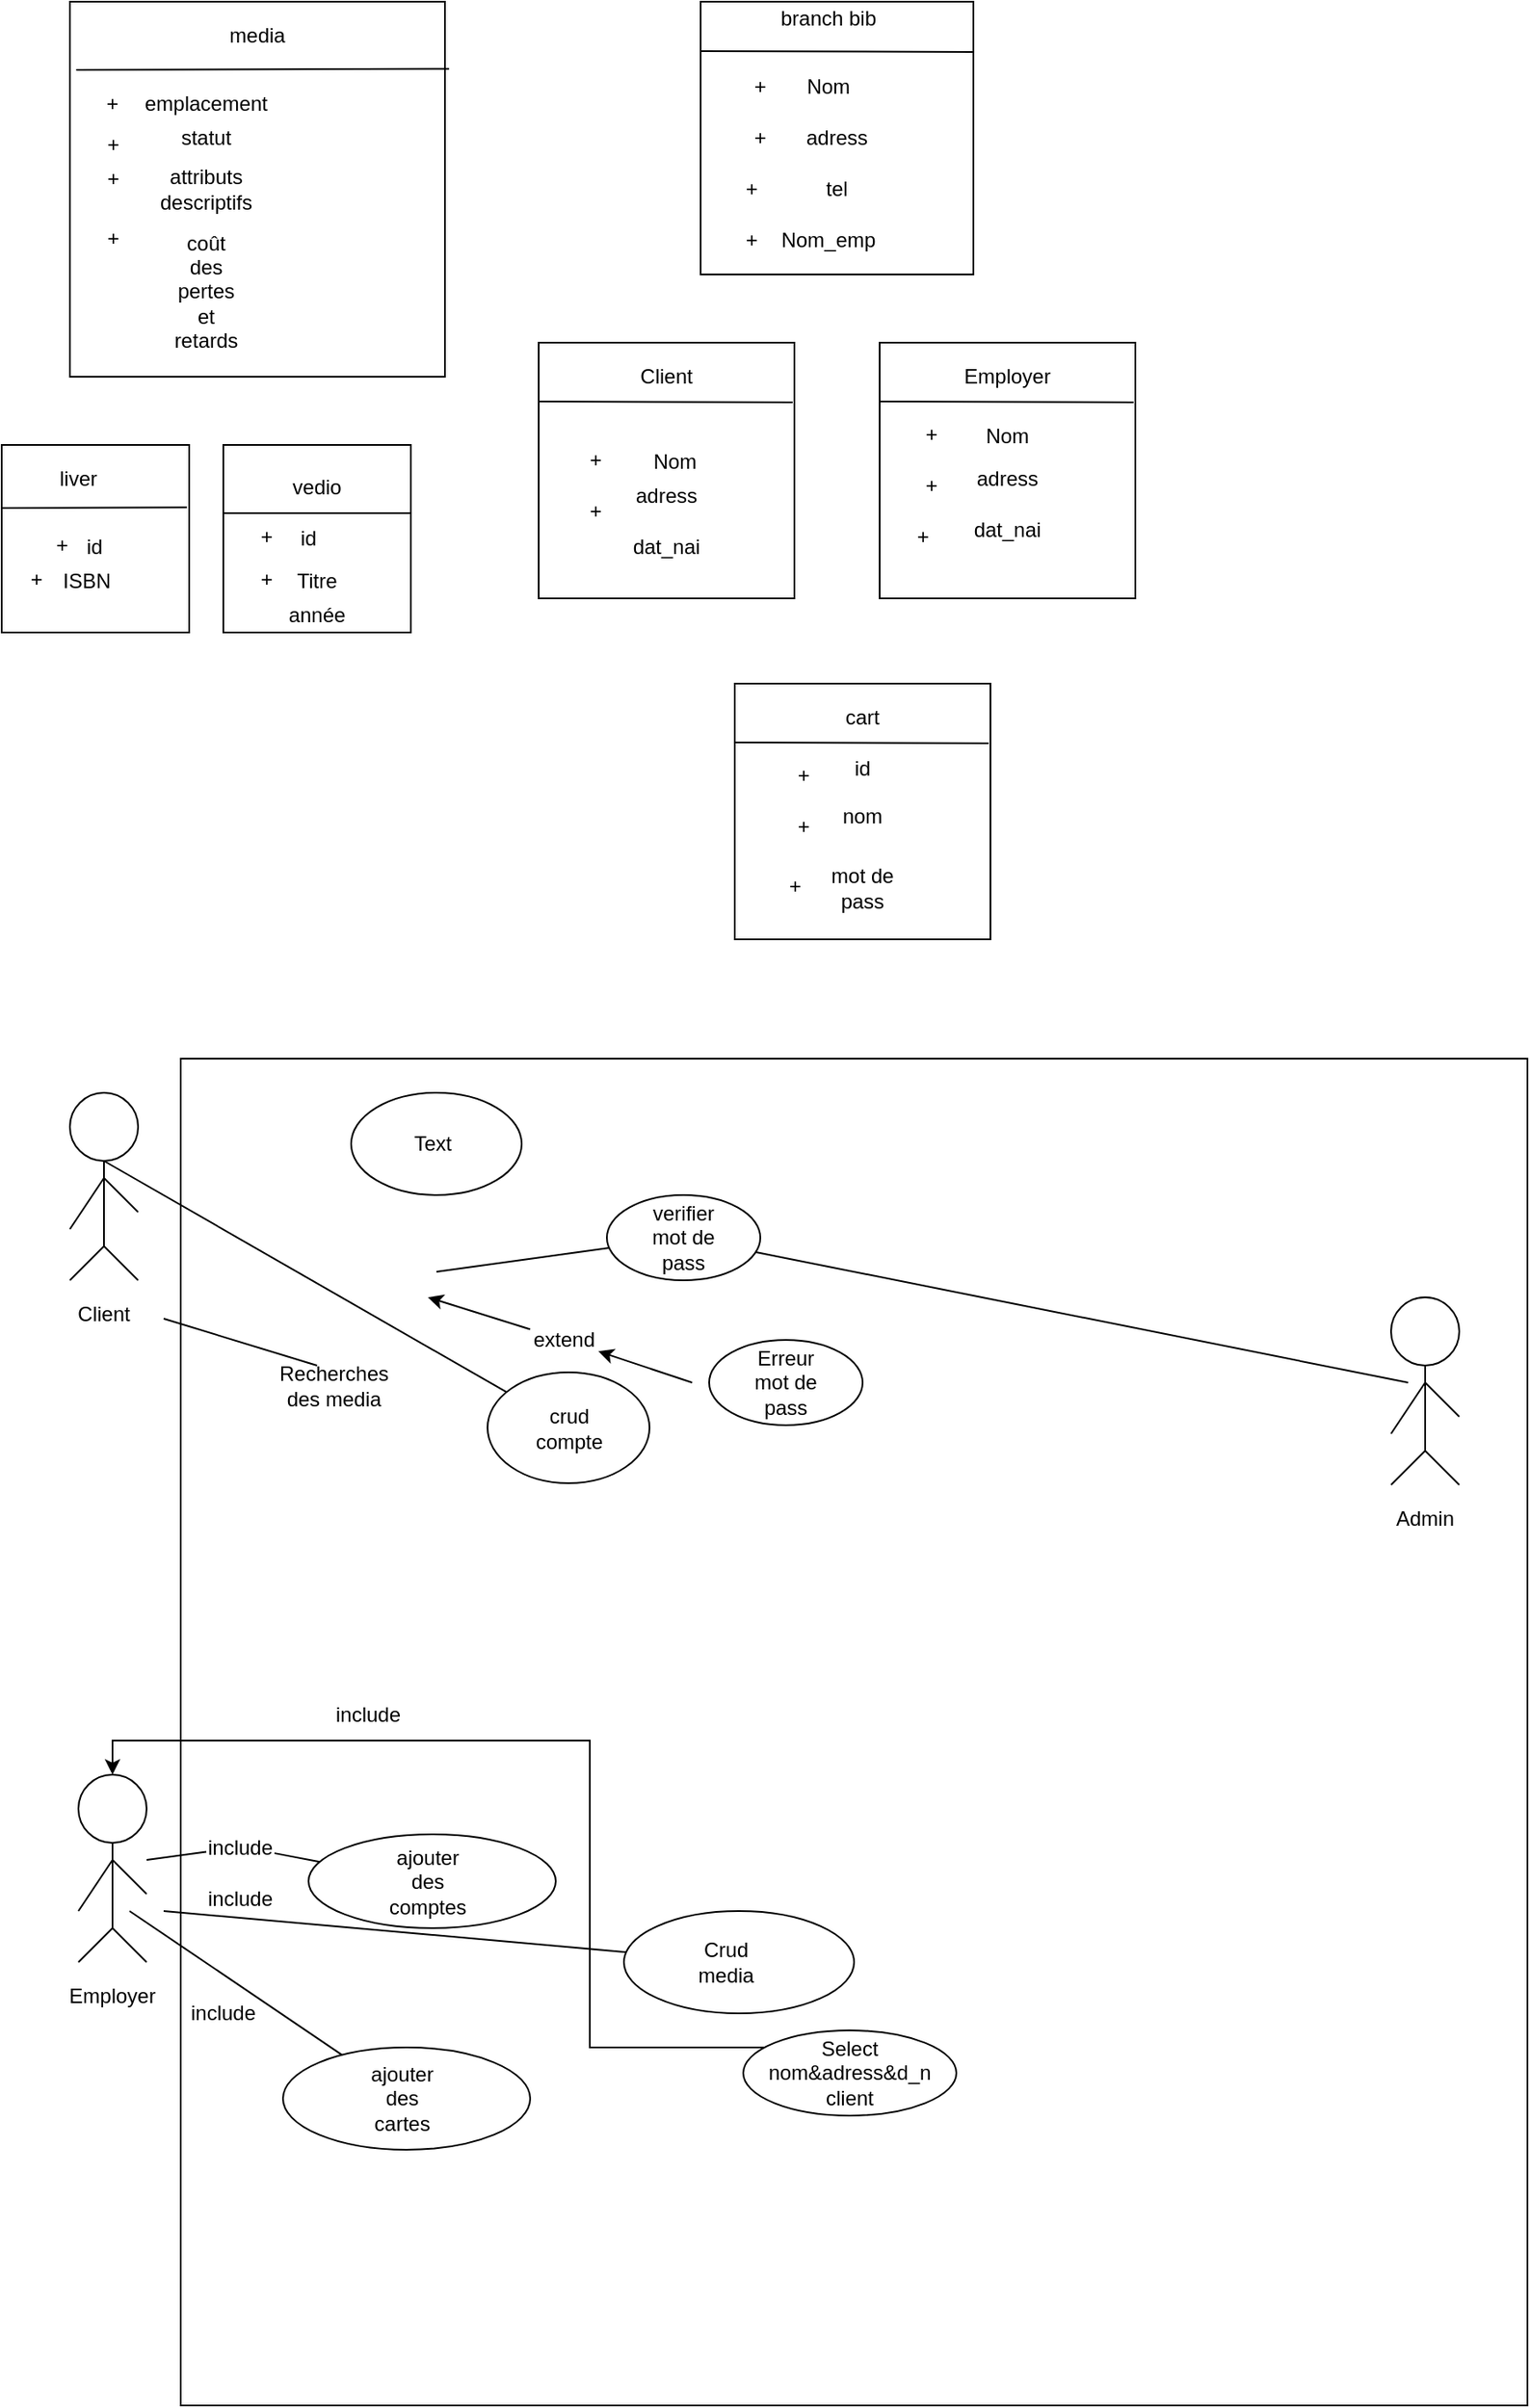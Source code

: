 <mxfile version="12.2.4" pages="1"><diagram id="EFS3g_Ktm_0VNPzWv7WB" name="Page-1"><mxGraphModel dx="720" dy="397" grid="1" gridSize="10" guides="1" tooltips="1" connect="1" arrows="1" fold="1" page="1" pageScale="1" pageWidth="850" pageHeight="1100" math="0" shadow="0"><root><mxCell id="0"/><mxCell id="1" parent="0"/><mxCell id="3" value="" style="whiteSpace=wrap;html=1;aspect=fixed;" parent="1" vertex="1"><mxGeometry x="55" y="20" width="220" height="220" as="geometry"/></mxCell><mxCell id="4" value="" style="endArrow=none;html=1;entryX=1.011;entryY=0.179;entryDx=0;entryDy=0;entryPerimeter=0;exitX=0.017;exitY=0.182;exitDx=0;exitDy=0;exitPerimeter=0;" parent="1" source="3" target="3" edge="1"><mxGeometry width="50" height="50" relative="1" as="geometry"><mxPoint x="55" y="50" as="sourcePoint"/><mxPoint x="215" y="50" as="targetPoint"/></mxGeometry></mxCell><mxCell id="5" value="media" style="text;html=1;strokeColor=none;fillColor=none;align=center;verticalAlign=middle;whiteSpace=wrap;rounded=0;" parent="1" vertex="1"><mxGeometry x="145" y="30" width="40" height="20" as="geometry"/></mxCell><mxCell id="6" value="emplacement" style="text;html=1;strokeColor=none;fillColor=none;align=center;verticalAlign=middle;whiteSpace=wrap;rounded=0;" parent="1" vertex="1"><mxGeometry x="115" y="70" width="40" height="20" as="geometry"/></mxCell><mxCell id="7" value="statut" style="text;html=1;strokeColor=none;fillColor=none;align=center;verticalAlign=middle;whiteSpace=wrap;rounded=0;" parent="1" vertex="1"><mxGeometry x="115" y="90" width="40" height="20" as="geometry"/></mxCell><mxCell id="8" value="" style="whiteSpace=wrap;html=1;aspect=fixed;" parent="1" vertex="1"><mxGeometry x="425" y="20" width="160" height="160" as="geometry"/></mxCell><mxCell id="9" value="" style="endArrow=none;html=1;entryX=1;entryY=0.184;entryDx=0;entryDy=0;entryPerimeter=0;" parent="1" target="8" edge="1"><mxGeometry width="50" height="50" relative="1" as="geometry"><mxPoint x="425" y="49" as="sourcePoint"/><mxPoint x="425" y="49.5" as="targetPoint"/></mxGeometry></mxCell><mxCell id="10" value="branch bib" style="text;html=1;strokeColor=none;fillColor=none;align=center;verticalAlign=middle;whiteSpace=wrap;rounded=0;" parent="1" vertex="1"><mxGeometry x="465" y="20" width="70" height="20" as="geometry"/></mxCell><mxCell id="13" value="Nom" style="text;html=1;strokeColor=none;fillColor=none;align=center;verticalAlign=middle;whiteSpace=wrap;rounded=0;" parent="1" vertex="1"><mxGeometry x="480" y="60" width="40" height="20" as="geometry"/></mxCell><mxCell id="14" value="adress" style="text;html=1;strokeColor=none;fillColor=none;align=center;verticalAlign=middle;whiteSpace=wrap;rounded=0;" parent="1" vertex="1"><mxGeometry x="485" y="90" width="40" height="20" as="geometry"/></mxCell><mxCell id="15" value="tel" style="text;html=1;strokeColor=none;fillColor=none;align=center;verticalAlign=middle;whiteSpace=wrap;rounded=0;" parent="1" vertex="1"><mxGeometry x="485" y="120" width="40" height="20" as="geometry"/></mxCell><mxCell id="16" value="Nom_emp" style="text;html=1;strokeColor=none;fillColor=none;align=center;verticalAlign=middle;whiteSpace=wrap;rounded=0;" parent="1" vertex="1"><mxGeometry x="480" y="150" width="40" height="20" as="geometry"/></mxCell><mxCell id="20" value="" style="whiteSpace=wrap;html=1;aspect=fixed;" parent="1" vertex="1"><mxGeometry x="15" y="280" width="110" height="110" as="geometry"/></mxCell><mxCell id="21" value="" style="endArrow=none;html=1;entryX=0.988;entryY=0.333;entryDx=0;entryDy=0;entryPerimeter=0;" parent="1" target="20" edge="1"><mxGeometry width="50" height="50" relative="1" as="geometry"><mxPoint x="15" y="317" as="sourcePoint"/><mxPoint x="155" y="320" as="targetPoint"/></mxGeometry></mxCell><mxCell id="22" value="" style="whiteSpace=wrap;html=1;aspect=fixed;" parent="1" vertex="1"><mxGeometry x="145" y="280" width="110" height="110" as="geometry"/></mxCell><mxCell id="23" value="" style="endArrow=none;html=1;exitX=0;exitY=0.364;exitDx=0;exitDy=0;exitPerimeter=0;" parent="1" source="22" edge="1"><mxGeometry width="50" height="50" relative="1" as="geometry"><mxPoint x="155" y="320" as="sourcePoint"/><mxPoint x="255" y="320" as="targetPoint"/></mxGeometry></mxCell><mxCell id="24" value="liver" style="text;html=1;strokeColor=none;fillColor=none;align=center;verticalAlign=middle;whiteSpace=wrap;rounded=0;" parent="1" vertex="1"><mxGeometry x="40" y="290" width="40" height="20" as="geometry"/></mxCell><mxCell id="25" value="vedio" style="text;html=1;strokeColor=none;fillColor=none;align=center;verticalAlign=middle;whiteSpace=wrap;rounded=0;" parent="1" vertex="1"><mxGeometry x="180" y="295" width="40" height="20" as="geometry"/></mxCell><mxCell id="27" value="id" style="text;html=1;strokeColor=none;fillColor=none;align=center;verticalAlign=middle;whiteSpace=wrap;rounded=0;" parent="1" vertex="1"><mxGeometry x="175" y="325" width="40" height="20" as="geometry"/></mxCell><mxCell id="28" value="Titre" style="text;html=1;strokeColor=none;fillColor=none;align=center;verticalAlign=middle;whiteSpace=wrap;rounded=0;" parent="1" vertex="1"><mxGeometry x="180" y="350" width="40" height="20" as="geometry"/></mxCell><mxCell id="30" value="année" style="text;html=1;strokeColor=none;fillColor=none;align=center;verticalAlign=middle;whiteSpace=wrap;rounded=0;" parent="1" vertex="1"><mxGeometry x="180" y="370" width="40" height="20" as="geometry"/></mxCell><mxCell id="31" value="" style="whiteSpace=wrap;html=1;aspect=fixed;" parent="1" vertex="1"><mxGeometry x="330" y="220" width="150" height="150" as="geometry"/></mxCell><mxCell id="34" value="" style="endArrow=none;html=1;" parent="1" edge="1"><mxGeometry width="50" height="50" relative="1" as="geometry"><mxPoint x="330" y="254.5" as="sourcePoint"/><mxPoint x="479" y="255" as="targetPoint"/></mxGeometry></mxCell><mxCell id="37" value="Client" style="text;html=1;strokeColor=none;fillColor=none;align=center;verticalAlign=middle;whiteSpace=wrap;rounded=0;" parent="1" vertex="1"><mxGeometry x="385" y="230" width="40" height="20" as="geometry"/></mxCell><mxCell id="38" value="" style="whiteSpace=wrap;html=1;aspect=fixed;" parent="1" vertex="1"><mxGeometry x="530" y="220" width="150" height="150" as="geometry"/></mxCell><mxCell id="39" value="" style="endArrow=none;html=1;" parent="1" edge="1"><mxGeometry width="50" height="50" relative="1" as="geometry"><mxPoint x="530" y="254.5" as="sourcePoint"/><mxPoint x="679" y="255" as="targetPoint"/></mxGeometry></mxCell><mxCell id="40" value="Employer" style="text;html=1;strokeColor=none;fillColor=none;align=center;verticalAlign=middle;whiteSpace=wrap;rounded=0;" parent="1" vertex="1"><mxGeometry x="585" y="230" width="40" height="20" as="geometry"/></mxCell><mxCell id="41" value="" style="whiteSpace=wrap;html=1;aspect=fixed;" parent="1" vertex="1"><mxGeometry x="445" y="420" width="150" height="150" as="geometry"/></mxCell><mxCell id="42" value="" style="endArrow=none;html=1;" parent="1" edge="1"><mxGeometry width="50" height="50" relative="1" as="geometry"><mxPoint x="445" y="454.5" as="sourcePoint"/><mxPoint x="594" y="455" as="targetPoint"/></mxGeometry></mxCell><mxCell id="43" value="cart" style="text;html=1;strokeColor=none;fillColor=none;align=center;verticalAlign=middle;whiteSpace=wrap;rounded=0;" parent="1" vertex="1"><mxGeometry x="500" y="430" width="40" height="20" as="geometry"/></mxCell><mxCell id="44" value="Nom" style="text;html=1;strokeColor=none;fillColor=none;align=center;verticalAlign=middle;whiteSpace=wrap;rounded=0;" parent="1" vertex="1"><mxGeometry x="585" y="265" width="40" height="20" as="geometry"/></mxCell><mxCell id="45" value="adress" style="text;html=1;strokeColor=none;fillColor=none;align=center;verticalAlign=middle;whiteSpace=wrap;rounded=0;" parent="1" vertex="1"><mxGeometry x="385" y="300" width="40" height="20" as="geometry"/></mxCell><mxCell id="46" value="dat_nai" style="text;html=1;strokeColor=none;fillColor=none;align=center;verticalAlign=middle;whiteSpace=wrap;rounded=0;" parent="1" vertex="1"><mxGeometry x="385" y="330" width="40" height="20" as="geometry"/></mxCell><mxCell id="47" value="Nom" style="text;html=1;strokeColor=none;fillColor=none;align=center;verticalAlign=middle;whiteSpace=wrap;rounded=0;" parent="1" vertex="1"><mxGeometry x="390" y="280" width="40" height="20" as="geometry"/></mxCell><mxCell id="48" value="adress" style="text;html=1;strokeColor=none;fillColor=none;align=center;verticalAlign=middle;whiteSpace=wrap;rounded=0;" parent="1" vertex="1"><mxGeometry x="585" y="290" width="40" height="20" as="geometry"/></mxCell><mxCell id="49" value="dat_nai" style="text;html=1;strokeColor=none;fillColor=none;align=center;verticalAlign=middle;whiteSpace=wrap;rounded=0;" parent="1" vertex="1"><mxGeometry x="585" y="320" width="40" height="20" as="geometry"/></mxCell><mxCell id="51" value="id" style="text;html=1;strokeColor=none;fillColor=none;align=center;verticalAlign=middle;whiteSpace=wrap;rounded=0;" parent="1" vertex="1"><mxGeometry x="500" y="460" width="40" height="20" as="geometry"/></mxCell><mxCell id="52" value="nom" style="text;html=1;strokeColor=none;fillColor=none;align=center;verticalAlign=middle;whiteSpace=wrap;rounded=0;" parent="1" vertex="1"><mxGeometry x="500" y="485" width="40" height="25" as="geometry"/></mxCell><mxCell id="53" value="mot de pass" style="text;html=1;strokeColor=none;fillColor=none;align=center;verticalAlign=middle;whiteSpace=wrap;rounded=0;" parent="1" vertex="1"><mxGeometry x="500" y="530" width="40" height="20" as="geometry"/></mxCell><mxCell id="54" value="" style="ellipse;whiteSpace=wrap;html=1;aspect=fixed;" parent="1" vertex="1"><mxGeometry x="55" y="660" width="40" height="40" as="geometry"/></mxCell><mxCell id="55" value="" style="endArrow=none;html=1;entryX=0.5;entryY=1;entryDx=0;entryDy=0;" parent="1" target="54" edge="1"><mxGeometry width="50" height="50" relative="1" as="geometry"><mxPoint x="75" y="750" as="sourcePoint"/><mxPoint x="25" y="720" as="targetPoint"/></mxGeometry></mxCell><mxCell id="56" value="" style="endArrow=none;html=1;" parent="1" edge="1"><mxGeometry width="50" height="50" relative="1" as="geometry"><mxPoint x="55" y="740" as="sourcePoint"/><mxPoint x="75" y="710" as="targetPoint"/></mxGeometry></mxCell><mxCell id="57" value="" style="endArrow=none;html=1;" parent="1" edge="1"><mxGeometry width="50" height="50" relative="1" as="geometry"><mxPoint x="95" y="730" as="sourcePoint"/><mxPoint x="75" y="710" as="targetPoint"/><Array as="points"/></mxGeometry></mxCell><mxCell id="58" value="" style="endArrow=none;html=1;" parent="1" edge="1"><mxGeometry width="50" height="50" relative="1" as="geometry"><mxPoint x="95" y="770" as="sourcePoint"/><mxPoint x="75" y="750" as="targetPoint"/></mxGeometry></mxCell><mxCell id="59" value="" style="endArrow=none;html=1;" parent="1" edge="1"><mxGeometry width="50" height="50" relative="1" as="geometry"><mxPoint x="55" y="770" as="sourcePoint"/><mxPoint x="75" y="750" as="targetPoint"/></mxGeometry></mxCell><mxCell id="60" value="Client" style="text;html=1;strokeColor=none;fillColor=none;align=center;verticalAlign=middle;whiteSpace=wrap;rounded=0;" parent="1" vertex="1"><mxGeometry x="55" y="780" width="40" height="20" as="geometry"/></mxCell><mxCell id="61" value="" style="whiteSpace=wrap;html=1;aspect=fixed;" parent="1" vertex="1"><mxGeometry x="120" y="640" width="790" height="790" as="geometry"/></mxCell><mxCell id="70" value="" style="ellipse;whiteSpace=wrap;html=1;aspect=fixed;" parent="1" vertex="1"><mxGeometry x="60" y="1060" width="40" height="40" as="geometry"/></mxCell><mxCell id="71" value="" style="endArrow=none;html=1;entryX=0.5;entryY=1;entryDx=0;entryDy=0;" parent="1" target="70" edge="1"><mxGeometry width="50" height="50" relative="1" as="geometry"><mxPoint x="80" y="1150" as="sourcePoint"/><mxPoint x="30" y="1120" as="targetPoint"/></mxGeometry></mxCell><mxCell id="72" value="" style="endArrow=none;html=1;" parent="1" edge="1"><mxGeometry width="50" height="50" relative="1" as="geometry"><mxPoint x="60" y="1140" as="sourcePoint"/><mxPoint x="80" y="1110" as="targetPoint"/></mxGeometry></mxCell><mxCell id="73" value="" style="endArrow=none;html=1;" parent="1" edge="1"><mxGeometry width="50" height="50" relative="1" as="geometry"><mxPoint x="100" y="1130" as="sourcePoint"/><mxPoint x="80" y="1110" as="targetPoint"/><Array as="points"/></mxGeometry></mxCell><mxCell id="74" value="" style="endArrow=none;html=1;" parent="1" edge="1"><mxGeometry width="50" height="50" relative="1" as="geometry"><mxPoint x="100" y="1170" as="sourcePoint"/><mxPoint x="80" y="1150" as="targetPoint"/></mxGeometry></mxCell><mxCell id="75" value="" style="endArrow=none;html=1;" parent="1" edge="1"><mxGeometry width="50" height="50" relative="1" as="geometry"><mxPoint x="60" y="1170" as="sourcePoint"/><mxPoint x="80" y="1150" as="targetPoint"/></mxGeometry></mxCell><mxCell id="76" value="Employer" style="text;html=1;strokeColor=none;fillColor=none;align=center;verticalAlign=middle;whiteSpace=wrap;rounded=0;" parent="1" vertex="1"><mxGeometry x="60" y="1180" width="40" height="20" as="geometry"/></mxCell><mxCell id="154" value="" style="edgeStyle=none;rounded=0;orthogonalLoop=1;jettySize=auto;html=1;endArrow=none;endFill=0;" parent="1" source="97" edge="1"><mxGeometry relative="1" as="geometry"><mxPoint x="840" y="830" as="targetPoint"/></mxGeometry></mxCell><mxCell id="160" value="" style="edgeStyle=none;rounded=0;orthogonalLoop=1;jettySize=auto;html=1;endArrow=none;endFill=0;entryX=1;entryY=0.25;entryDx=0;entryDy=0;" parent="1" source="97" edge="1"><mxGeometry relative="1" as="geometry"><mxPoint x="270" y="765" as="targetPoint"/></mxGeometry></mxCell><mxCell id="97" value="" style="ellipse;whiteSpace=wrap;html=1;" parent="1" vertex="1"><mxGeometry x="370" y="720" width="90" height="50" as="geometry"/></mxCell><mxCell id="98" value="verifier mot de pass" style="text;html=1;strokeColor=none;fillColor=none;align=center;verticalAlign=middle;whiteSpace=wrap;rounded=0;" parent="1" vertex="1"><mxGeometry x="395" y="735" width="40" height="20" as="geometry"/></mxCell><mxCell id="106" value="" style="endArrow=none;html=1;" parent="1" edge="1"><mxGeometry width="50" height="50" relative="1" as="geometry"><mxPoint x="110" y="792.5" as="sourcePoint"/><mxPoint x="200" y="820" as="targetPoint"/></mxGeometry></mxCell><mxCell id="109" value="" style="ellipse;whiteSpace=wrap;html=1;" parent="1" vertex="1"><mxGeometry x="430" y="805" width="90" height="50" as="geometry"/></mxCell><mxCell id="110" value="ISBN" style="text;html=1;strokeColor=none;fillColor=none;align=center;verticalAlign=middle;whiteSpace=wrap;rounded=0;" parent="1" vertex="1"><mxGeometry x="45" y="350" width="40" height="20" as="geometry"/></mxCell><mxCell id="116" value="Recherches des media" style="text;html=1;strokeColor=none;fillColor=none;align=center;verticalAlign=middle;whiteSpace=wrap;rounded=0;" parent="1" vertex="1"><mxGeometry x="190" y="824" width="40" height="16" as="geometry"/></mxCell><mxCell id="142" style="edgeStyle=none;rounded=0;orthogonalLoop=1;jettySize=auto;html=1;entryX=0.5;entryY=1;entryDx=0;entryDy=0;endArrow=none;endFill=0;" parent="1" source="122" target="54" edge="1"><mxGeometry relative="1" as="geometry"/></mxCell><mxCell id="122" value="" style="ellipse;whiteSpace=wrap;html=1;" parent="1" vertex="1"><mxGeometry x="300" y="824" width="95" height="65" as="geometry"/></mxCell><mxCell id="123" value="Erreur mot de pass" style="text;html=1;strokeColor=none;fillColor=none;align=center;verticalAlign=middle;whiteSpace=wrap;rounded=0;" parent="1" vertex="1"><mxGeometry x="455" y="820" width="40" height="20" as="geometry"/></mxCell><mxCell id="129" value="" style="endArrow=classic;html=1;" parent="1" source="130" edge="1"><mxGeometry width="50" height="50" relative="1" as="geometry"><mxPoint x="420" y="830" as="sourcePoint"/><mxPoint x="265" y="780" as="targetPoint"/></mxGeometry></mxCell><mxCell id="158" value="" style="edgeStyle=none;rounded=0;orthogonalLoop=1;jettySize=auto;html=1;endArrow=none;endFill=0;" parent="1" source="215" edge="1"><mxGeometry relative="1" as="geometry"><mxPoint x="100" y="1110" as="targetPoint"/></mxGeometry></mxCell><mxCell id="131" value="" style="ellipse;whiteSpace=wrap;html=1;" parent="1" vertex="1"><mxGeometry x="195" y="1095" width="145" height="55" as="geometry"/></mxCell><mxCell id="132" value="crud compte" style="text;html=1;strokeColor=none;fillColor=none;align=center;verticalAlign=middle;whiteSpace=wrap;rounded=0;" parent="1" vertex="1"><mxGeometry x="327.5" y="846.5" width="40" height="20" as="geometry"/></mxCell><mxCell id="130" value="extend" style="text;html=1;strokeColor=none;fillColor=none;align=center;verticalAlign=middle;whiteSpace=wrap;rounded=0;" parent="1" vertex="1"><mxGeometry x="325" y="795" width="40" height="20" as="geometry"/></mxCell><mxCell id="136" value="" style="endArrow=classic;html=1;" parent="1" target="130" edge="1"><mxGeometry width="50" height="50" relative="1" as="geometry"><mxPoint x="420" y="830" as="sourcePoint"/><mxPoint x="265" y="780" as="targetPoint"/></mxGeometry></mxCell><mxCell id="146" value="" style="ellipse;whiteSpace=wrap;html=1;aspect=fixed;" parent="1" vertex="1"><mxGeometry x="830" y="780" width="40" height="40" as="geometry"/></mxCell><mxCell id="147" value="" style="endArrow=none;html=1;entryX=0.5;entryY=1;entryDx=0;entryDy=0;" parent="1" target="146" edge="1"><mxGeometry width="50" height="50" relative="1" as="geometry"><mxPoint x="850" y="870" as="sourcePoint"/><mxPoint x="800" y="840" as="targetPoint"/></mxGeometry></mxCell><mxCell id="148" value="" style="endArrow=none;html=1;" parent="1" edge="1"><mxGeometry width="50" height="50" relative="1" as="geometry"><mxPoint x="830" y="860" as="sourcePoint"/><mxPoint x="850" y="830" as="targetPoint"/></mxGeometry></mxCell><mxCell id="149" value="" style="endArrow=none;html=1;" parent="1" edge="1"><mxGeometry width="50" height="50" relative="1" as="geometry"><mxPoint x="870" y="850" as="sourcePoint"/><mxPoint x="850" y="830" as="targetPoint"/><Array as="points"/></mxGeometry></mxCell><mxCell id="150" value="" style="endArrow=none;html=1;" parent="1" edge="1"><mxGeometry width="50" height="50" relative="1" as="geometry"><mxPoint x="870" y="890" as="sourcePoint"/><mxPoint x="850" y="870" as="targetPoint"/></mxGeometry></mxCell><mxCell id="151" value="" style="endArrow=none;html=1;" parent="1" edge="1"><mxGeometry width="50" height="50" relative="1" as="geometry"><mxPoint x="830" y="890" as="sourcePoint"/><mxPoint x="850" y="870" as="targetPoint"/></mxGeometry></mxCell><mxCell id="152" value="Admin" style="text;html=1;strokeColor=none;fillColor=none;align=center;verticalAlign=middle;whiteSpace=wrap;rounded=0;" parent="1" vertex="1"><mxGeometry x="830" y="900" width="40" height="20" as="geometry"/></mxCell><mxCell id="168" value="" style="edgeStyle=none;rounded=0;orthogonalLoop=1;jettySize=auto;html=1;endArrow=none;endFill=0;" parent="1" source="165" edge="1"><mxGeometry relative="1" as="geometry"><mxPoint x="90" y="1140" as="targetPoint"/></mxGeometry></mxCell><mxCell id="165" value="" style="ellipse;whiteSpace=wrap;html=1;" parent="1" vertex="1"><mxGeometry x="180" y="1220" width="145" height="60" as="geometry"/></mxCell><mxCell id="170" value="ajouter des comptes" style="text;html=1;strokeColor=none;fillColor=none;align=center;verticalAlign=middle;whiteSpace=wrap;rounded=0;" parent="1" vertex="1"><mxGeometry x="245" y="1112.5" width="40" height="20" as="geometry"/></mxCell><mxCell id="171" value="ajouter des cartes" style="text;html=1;strokeColor=none;fillColor=none;align=center;verticalAlign=middle;whiteSpace=wrap;rounded=0;" parent="1" vertex="1"><mxGeometry x="230" y="1240" width="40" height="20" as="geometry"/></mxCell><mxCell id="174" value="" style="edgeStyle=none;rounded=0;orthogonalLoop=1;jettySize=auto;html=1;endArrow=none;endFill=0;" parent="1" source="172" edge="1"><mxGeometry relative="1" as="geometry"><mxPoint x="110" y="1140" as="targetPoint"/></mxGeometry></mxCell><mxCell id="172" value="" style="ellipse;whiteSpace=wrap;html=1;" parent="1" vertex="1"><mxGeometry x="380" y="1140" width="135" height="60" as="geometry"/></mxCell><mxCell id="175" value="Crud media" style="text;html=1;strokeColor=none;fillColor=none;align=center;verticalAlign=middle;whiteSpace=wrap;rounded=0;" parent="1" vertex="1"><mxGeometry x="420" y="1160" width="40" height="20" as="geometry"/></mxCell><mxCell id="213" style="edgeStyle=orthogonalEdgeStyle;rounded=0;orthogonalLoop=1;jettySize=auto;html=1;entryX=0.5;entryY=0;entryDx=0;entryDy=0;" parent="1" source="181" target="70" edge="1"><mxGeometry relative="1" as="geometry"><Array as="points"><mxPoint x="360" y="1220"/><mxPoint x="360" y="1040"/><mxPoint x="80" y="1040"/></Array></mxGeometry></mxCell><mxCell id="181" value="" style="ellipse;whiteSpace=wrap;html=1;" parent="1" vertex="1"><mxGeometry x="450" y="1210" width="125" height="50" as="geometry"/></mxCell><mxCell id="183" value="Select nom&amp;amp;adress&amp;amp;d_n&lt;br&gt;client" style="text;html=1;strokeColor=none;fillColor=none;align=center;verticalAlign=middle;whiteSpace=wrap;rounded=0;" parent="1" vertex="1"><mxGeometry x="490" y="1225" width="45" height="20" as="geometry"/></mxCell><mxCell id="186" value="attributs descriptifs" style="text;html=1;strokeColor=none;fillColor=none;align=center;verticalAlign=middle;whiteSpace=wrap;rounded=0;" parent="1" vertex="1"><mxGeometry x="115" y="120" width="40" height="20" as="geometry"/></mxCell><mxCell id="187" value="+" style="text;html=1;strokeColor=none;fillColor=none;align=center;verticalAlign=middle;whiteSpace=wrap;rounded=0;" parent="1" vertex="1"><mxGeometry x="60" y="70" width="40" height="20" as="geometry"/></mxCell><mxCell id="188" value="+" style="text;html=1;" parent="1" vertex="1"><mxGeometry x="75" y="90" width="30" height="30" as="geometry"/></mxCell><mxCell id="189" value="+" style="text;html=1;" parent="1" vertex="1"><mxGeometry x="75" y="110" width="30" height="30" as="geometry"/></mxCell><mxCell id="191" value="+" style="text;html=1;" parent="1" vertex="1"><mxGeometry x="75" y="145" width="30" height="30" as="geometry"/></mxCell><mxCell id="193" value="coût des&lt;br/&gt;pertes et retards " style="text;html=1;strokeColor=none;fillColor=none;align=center;verticalAlign=middle;whiteSpace=wrap;rounded=0;" parent="1" vertex="1"><mxGeometry x="115" y="170" width="40" height="40" as="geometry"/></mxCell><mxCell id="194" value="+" style="text;html=1;" parent="1" vertex="1"><mxGeometry x="45" y="325" width="30" height="30" as="geometry"/></mxCell><mxCell id="195" value="id" style="text;html=1;strokeColor=none;fillColor=none;align=center;verticalAlign=middle;whiteSpace=wrap;rounded=0;" parent="1" vertex="1"><mxGeometry x="53" y="330" width="33" height="20" as="geometry"/></mxCell><mxCell id="196" value="+" style="text;html=1;" parent="1" vertex="1"><mxGeometry x="30" y="345" width="30" height="30" as="geometry"/></mxCell><mxCell id="197" value="+" style="text;html=1;" parent="1" vertex="1"><mxGeometry x="165" y="320" width="30" height="30" as="geometry"/></mxCell><mxCell id="198" value="+" style="text;html=1;" parent="1" vertex="1"><mxGeometry x="165" y="345" width="30" height="30" as="geometry"/></mxCell><mxCell id="200" value="+" style="text;html=1;" parent="1" vertex="1"><mxGeometry x="357.5" y="275" width="30" height="30" as="geometry"/></mxCell><mxCell id="201" value="+" style="text;html=1;" parent="1" vertex="1"><mxGeometry x="357.5" y="305" width="30" height="30" as="geometry"/></mxCell><mxCell id="202" value="+" style="text;html=1;" parent="1" vertex="1"><mxGeometry x="555" y="260" width="30" height="30" as="geometry"/></mxCell><mxCell id="203" value="+" style="text;html=1;" parent="1" vertex="1"><mxGeometry x="555" y="290" width="30" height="30" as="geometry"/></mxCell><mxCell id="204" value="+" style="text;html=1;" parent="1" vertex="1"><mxGeometry x="550" y="320" width="30" height="30" as="geometry"/></mxCell><mxCell id="205" value="+" style="text;html=1;" parent="1" vertex="1"><mxGeometry x="480" y="460" width="30" height="30" as="geometry"/></mxCell><mxCell id="206" value="+" style="text;html=1;" parent="1" vertex="1"><mxGeometry x="480" y="490" width="30" height="30" as="geometry"/></mxCell><mxCell id="207" value="+" style="text;html=1;" parent="1" vertex="1"><mxGeometry x="475" y="525" width="30" height="30" as="geometry"/></mxCell><mxCell id="209" value="+" style="text;html=1;strokeColor=none;fillColor=none;align=center;verticalAlign=middle;whiteSpace=wrap;rounded=0;" parent="1" vertex="1"><mxGeometry x="440" y="60" width="40" height="20" as="geometry"/></mxCell><mxCell id="210" value="+" style="text;html=1;strokeColor=none;fillColor=none;align=center;verticalAlign=middle;whiteSpace=wrap;rounded=0;" parent="1" vertex="1"><mxGeometry x="440" y="90" width="40" height="20" as="geometry"/></mxCell><mxCell id="211" value="+" style="text;html=1;strokeColor=none;fillColor=none;align=center;verticalAlign=middle;whiteSpace=wrap;rounded=0;" parent="1" vertex="1"><mxGeometry x="435" y="120" width="40" height="20" as="geometry"/></mxCell><mxCell id="212" value="+" style="text;html=1;strokeColor=none;fillColor=none;align=center;verticalAlign=middle;whiteSpace=wrap;rounded=0;" parent="1" vertex="1"><mxGeometry x="435" y="150" width="40" height="20" as="geometry"/></mxCell><mxCell id="214" value="include&lt;span style=&quot;color: rgba(0 , 0 , 0 , 0) ; font-family: monospace ; font-size: 0px ; white-space: nowrap&quot;&gt;%3CmxGraphModel%3E%3Croot%3E%3CmxCell%20id%3D%220%22%2F%3E%3CmxCell%20id%3D%221%22%20parent%3D%220%22%2F%3E%3CmxCell%20id%3D%222%22%20value%3D%22%2B%22%20style%3D%22text%3Bhtml%3D1%3BstrokeColor%3Dnone%3BfillColor%3Dnone%3Balign%3Dcenter%3BverticalAlign%3Dmiddle%3BwhiteSpace%3Dwrap%3Brounded%3D0%3B%22%20vertex%3D%221%22%20parent%3D%221%22%3E%3CmxGeometry%20x%3D%22440%22%20y%3D%2260%22%20width%3D%2240%22%20height%3D%2220%22%20as%3D%22geometry%22%2F%3E%3C%2FmxCell%3E%3C%2Froot%3E%3C%2FmxGraphModel%3E&lt;/span&gt;" style="text;html=1;strokeColor=none;fillColor=none;align=center;verticalAlign=middle;whiteSpace=wrap;rounded=0;" parent="1" vertex="1"><mxGeometry x="210" y="1015" width="40" height="20" as="geometry"/></mxCell><mxCell id="215" value="include&lt;span style=&quot;color: rgba(0 , 0 , 0 , 0) ; font-family: monospace ; font-size: 0px ; white-space: nowrap&quot;&gt;%3CmxGraphModel%3E%3Croot%3E%3CmxCell%20id%3D%220%22%2F%3E%3CmxCell%20id%3D%221%22%20parent%3D%220%22%2F%3E%3CmxCell%20id%3D%222%22%20value%3D%22%2B%22%20style%3D%22text%3Bhtml%3D1%3BstrokeColor%3Dnone%3BfillColor%3Dnone%3Balign%3Dcenter%3BverticalAlign%3Dmiddle%3BwhiteSpace%3Dwrap%3Brounded%3D0%3B%22%20vertex%3D%221%22%20parent%3D%221%22%3E%3CmxGeometry%20x%3D%22440%22%20y%3D%2260%22%20width%3D%2240%22%20height%3D%2220%22%20as%3D%22geometry%22%2F%3E%3C%2FmxCell%3E%3C%2Froot%3E%3C%2FmxGraphModel%3E&lt;/span&gt;" style="text;html=1;strokeColor=none;fillColor=none;align=center;verticalAlign=middle;whiteSpace=wrap;rounded=0;" parent="1" vertex="1"><mxGeometry x="135" y="1092.5" width="40" height="20" as="geometry"/></mxCell><mxCell id="216" value="" style="edgeStyle=none;rounded=0;orthogonalLoop=1;jettySize=auto;html=1;endArrow=none;endFill=0;" parent="1" source="131" target="215" edge="1"><mxGeometry relative="1" as="geometry"><mxPoint x="100" y="1110" as="targetPoint"/><mxPoint x="196.267" y="1117.381" as="sourcePoint"/></mxGeometry></mxCell><mxCell id="217" value="include&lt;span style=&quot;color: rgba(0 , 0 , 0 , 0) ; font-family: monospace ; font-size: 0px ; white-space: nowrap&quot;&gt;%3CmxGraphModel%3E%3Croot%3E%3CmxCell%20id%3D%220%22%2F%3E%3CmxCell%20id%3D%221%22%20parent%3D%220%22%2F%3E%3CmxCell%20id%3D%222%22%20value%3D%22%2B%22%20style%3D%22text%3Bhtml%3D1%3BstrokeColor%3Dnone%3BfillColor%3Dnone%3Balign%3Dcenter%3BverticalAlign%3Dmiddle%3BwhiteSpace%3Dwrap%3Brounded%3D0%3B%22%20vertex%3D%221%22%20parent%3D%221%22%3E%3CmxGeometry%20x%3D%22440%22%20y%3D%2260%22%20width%3D%2240%22%20height%3D%2220%22%20as%3D%22geometry%22%2F%3E%3C%2FmxCell%3E%3C%2Froot%3E%3C%2FmxGraphModel%3E&lt;/span&gt;" style="text;html=1;strokeColor=none;fillColor=none;align=center;verticalAlign=middle;whiteSpace=wrap;rounded=0;" parent="1" vertex="1"><mxGeometry x="135" y="1122.5" width="40" height="20" as="geometry"/></mxCell><mxCell id="218" value="include&lt;span style=&quot;color: rgba(0 , 0 , 0 , 0) ; font-family: monospace ; font-size: 0px ; white-space: nowrap&quot;&gt;%3CmxGraphModel%3E%3Croot%3E%3CmxCell%20id%3D%220%22%2F%3E%3CmxCell%20id%3D%221%22%20parent%3D%220%22%2F%3E%3CmxCell%20id%3D%222%22%20value%3D%22%2B%22%20style%3D%22text%3Bhtml%3D1%3BstrokeColor%3Dnone%3BfillColor%3Dnone%3Balign%3Dcenter%3BverticalAlign%3Dmiddle%3BwhiteSpace%3Dwrap%3Brounded%3D0%3B%22%20vertex%3D%221%22%20parent%3D%221%22%3E%3CmxGeometry%20x%3D%22440%22%20y%3D%2260%22%20width%3D%2240%22%20height%3D%2220%22%20as%3D%22geometry%22%2F%3E%3C%2FmxCell%3E%3C%2Froot%3E%3C%2FmxGraphModel%3E&lt;/span&gt;" style="text;html=1;strokeColor=none;fillColor=none;align=center;verticalAlign=middle;whiteSpace=wrap;rounded=0;" parent="1" vertex="1"><mxGeometry x="125" y="1190" width="40" height="20" as="geometry"/></mxCell><mxCell id="219" value="" style="ellipse;whiteSpace=wrap;html=1;" vertex="1" parent="1"><mxGeometry x="220" y="660" width="100" height="60" as="geometry"/></mxCell><mxCell id="220" value="Text" style="text;html=1;strokeColor=none;fillColor=none;align=center;verticalAlign=middle;whiteSpace=wrap;rounded=0;" vertex="1" parent="1"><mxGeometry x="247.5" y="680" width="40" height="20" as="geometry"/></mxCell></root></mxGraphModel></diagram></mxfile>